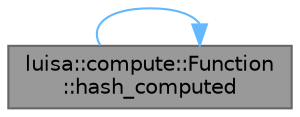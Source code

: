 digraph "luisa::compute::Function::hash_computed"
{
 // LATEX_PDF_SIZE
  bgcolor="transparent";
  edge [fontname=Helvetica,fontsize=10,labelfontname=Helvetica,labelfontsize=10];
  node [fontname=Helvetica,fontsize=10,shape=box,height=0.2,width=0.4];
  rankdir="LR";
  Node1 [id="Node000001",label="luisa::compute::Function\l::hash_computed",height=0.2,width=0.4,color="gray40", fillcolor="grey60", style="filled", fontcolor="black",tooltip="Return hash"];
  Node1 -> Node1 [id="edge1_Node000001_Node000001",color="steelblue1",style="solid",tooltip=" "];
}
